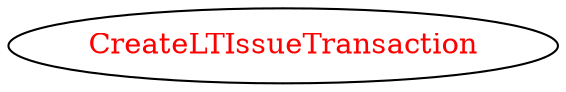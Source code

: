 digraph dependencyGraph {
 concentrate=true;
 ranksep="2.0";
 rankdir="LR"; 
 splines="ortho";
"CreateLTIssueTransaction" [fontcolor="red"];
}